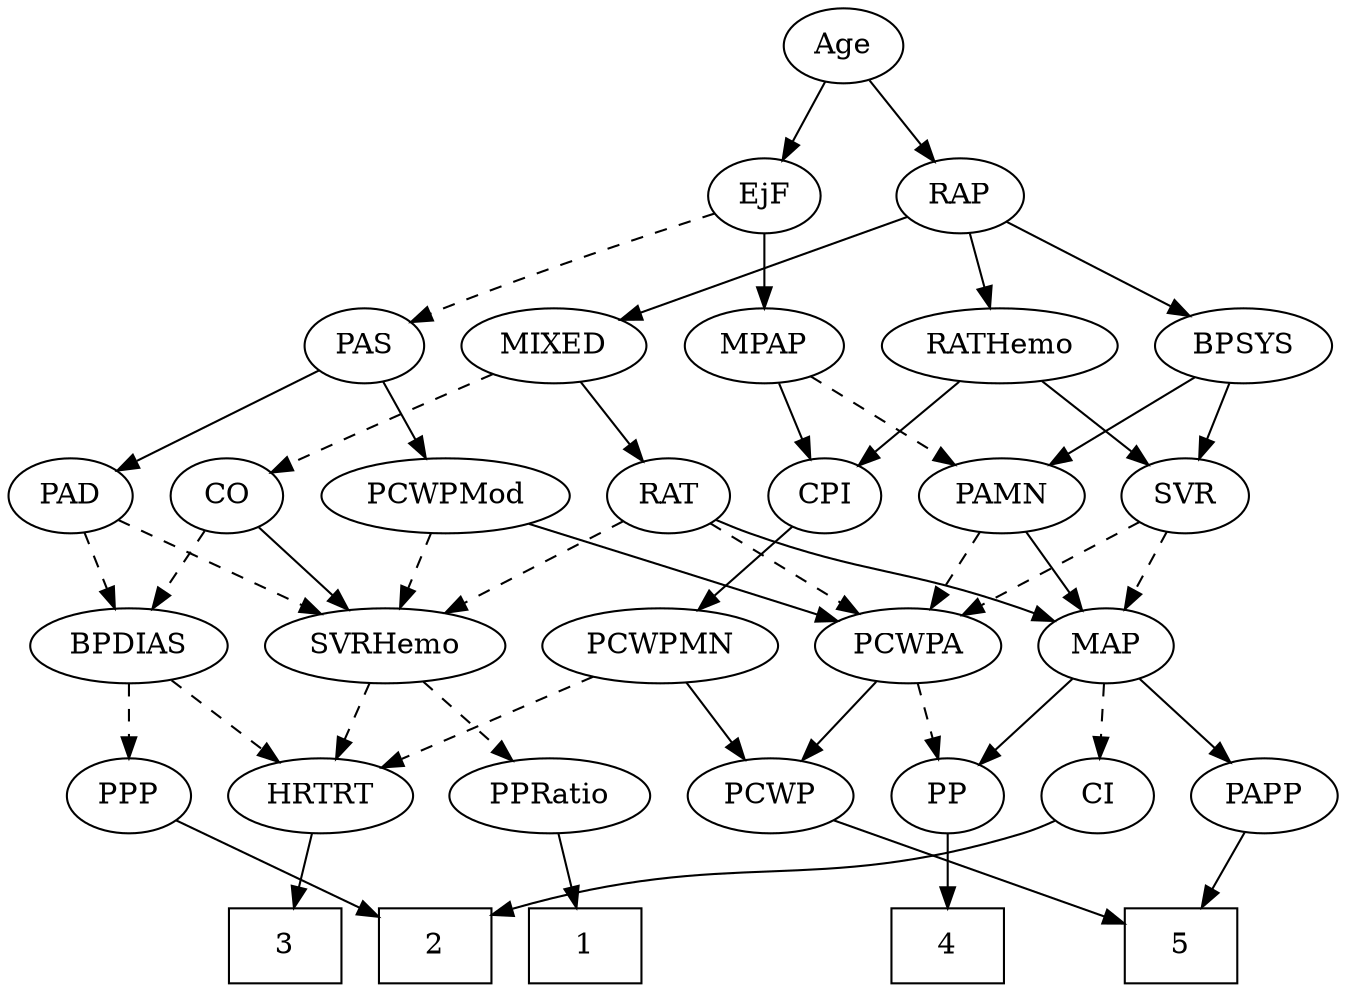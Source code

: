 strict digraph {
	graph [bb="0,0,594.44,468"];
	node [label="\N"];
	1	[height=0.5,
		pos="263.6,18",
		shape=box,
		width=0.75];
	2	[height=0.5,
		pos="191.6,18",
		shape=box,
		width=0.75];
	3	[height=0.5,
		pos="119.6,18",
		shape=box,
		width=0.75];
	4	[height=0.5,
		pos="413.6,18",
		shape=box,
		width=0.75];
	5	[height=0.5,
		pos="523.6,18",
		shape=box,
		width=0.75];
	Age	[height=0.5,
		pos="382.6,450",
		width=0.75];
	EjF	[height=0.5,
		pos="346.6,378",
		width=0.75];
	Age -> EjF	[pos="e,354.9,395.15 374.25,432.76 369.89,424.28 364.45,413.71 359.56,404.2",
		style=solid];
	RAP	[height=0.5,
		pos="433.6,378",
		width=0.77632];
	Age -> RAP	[pos="e,422.31,394.49 393.92,433.46 400.52,424.4 408.98,412.79 416.39,402.61",
		style=solid];
	MPAP	[height=0.5,
		pos="346.6,306",
		width=0.97491];
	EjF -> MPAP	[pos="e,346.6,324.1 346.6,359.7 346.6,351.98 346.6,342.71 346.6,334.11",
		style=solid];
	PAS	[height=0.5,
		pos="168.6,306",
		width=0.75];
	EjF -> PAS	[pos="e,189.78,317.37 323.24,368.96 294.91,359.05 245.81,341.39 204.6,324 202.78,323.23 200.93,322.43 199.06,321.6",
		style=dashed];
	MIXED	[height=0.5,
		pos="253.6,306",
		width=1.1193];
	RAP -> MIXED	[pos="e,283.11,318.48 410.07,367.85 380.28,356.26 328.53,336.14 292.75,322.23",
		style=solid];
	BPSYS	[height=0.5,
		pos="553.6,306",
		width=1.0471];
	RAP -> BPSYS	[pos="e,530.57,320.43 453.68,365.28 472.25,354.45 500.14,338.18 521.75,325.58",
		style=solid];
	RATHemo	[height=0.5,
		pos="448.6,306",
		width=1.3721];
	RAP -> RATHemo	[pos="e,444.9,324.28 437.23,360.05 438.9,352.26 440.92,342.82 442.79,334.08",
		style=solid];
	CO	[height=0.5,
		pos="102.6,234",
		width=0.75];
	MIXED -> CO	[pos="e,123.9,245.1 226.15,292.44 202.83,281.74 168.48,265.94 138.6,252 136.81,251.17 134.98,250.31 133.13,249.44",
		style=dashed];
	RAT	[height=0.5,
		pos="296.6,234",
		width=0.75827];
	MIXED -> RAT	[pos="e,286.78,250.99 263.79,288.41 269.06,279.83 275.59,269.19 281.44,259.67",
		style=solid];
	PAMN	[height=0.5,
		pos="449.6,234",
		width=1.011];
	MPAP -> PAMN	[pos="e,428.94,249.04 366.95,291.17 382.22,280.79 403.36,266.42 420.43,254.82",
		style=dashed];
	CPI	[height=0.5,
		pos="368.6,234",
		width=0.75];
	MPAP -> CPI	[pos="e,363.32,251.79 351.92,288.05 354.44,280.06 357.49,270.33 360.3,261.4",
		style=solid];
	BPSYS -> PAMN	[pos="e,470.26,248.91 532.55,290.83 517.09,280.42 495.87,266.15 478.77,254.64",
		style=solid];
	SVR	[height=0.5,
		pos="531.6,234",
		width=0.77632];
	BPSYS -> SVR	[pos="e,536.87,251.79 548.27,288.05 545.76,280.06 542.7,270.33 539.89,261.4",
		style=solid];
	PAD	[height=0.5,
		pos="28.597,234",
		width=0.79437];
	SVRHemo	[height=0.5,
		pos="168.6,162",
		width=1.3902];
	PAD -> SVRHemo	[pos="e,140.6,177 50.472,222.06 72.116,211.24 105.66,194.47 131.48,181.56",
		style=dashed];
	BPDIAS	[height=0.5,
		pos="58.597,162",
		width=1.1735];
	PAD -> BPDIAS	[pos="e,51.331,179.96 35.707,216.41 39.168,208.34 43.413,198.43 47.303,189.35",
		style=dashed];
	CO -> SVRHemo	[pos="e,153.24,179.29 116.59,218.15 125.16,209.07 136.31,197.24 146.09,186.87",
		style=solid];
	CO -> BPDIAS	[pos="e,69.156,179.8 92.613,217.12 87.31,208.68 80.663,198.1 74.655,188.55",
		style=dashed];
	PAS -> PAD	[pos="e,50.625,246.01 147.64,294.52 124.3,282.85 86.352,263.88 59.585,250.49",
		style=solid];
	PCWPMod	[height=0.5,
		pos="199.6,234",
		width=1.4443];
	PAS -> PCWPMod	[pos="e,192.09,251.96 175.94,288.41 179.52,280.34 183.91,270.43 187.93,261.35",
		style=solid];
	PCWPA	[height=0.5,
		pos="396.6,162",
		width=1.1555];
	PAMN -> PCWPA	[pos="e,409.19,179.63 437.3,216.76 430.78,208.14 422.62,197.36 415.32,187.73",
		style=dashed];
	MAP	[height=0.5,
		pos="486.6,162",
		width=0.84854];
	PAMN -> MAP	[pos="e,477.89,179.47 458.37,216.41 462.79,208.04 468.25,197.71 473.19,188.37",
		style=solid];
	RATHemo -> CPI	[pos="e,384.25,248.7 430.44,289.12 419.02,279.12 404.18,266.13 391.89,255.38",
		style=solid];
	RATHemo -> SVR	[pos="e,515.36,248.7 467.43,289.12 479.28,279.12 494.69,266.13 507.43,255.38",
		style=solid];
	PCWPMN	[height=0.5,
		pos="286.6,162",
		width=1.3902];
	CPI -> PCWPMN	[pos="e,305.05,178.76 352.4,219.17 341.11,209.54 325.81,196.47 312.8,185.37",
		style=solid];
	RAT -> PCWPA	[pos="e,375.6,177.7 314.94,220.16 329.54,209.94 350.25,195.44 367.16,183.61",
		style=dashed];
	RAT -> SVRHemo	[pos="e,195,177.44 276.32,221.91 256.9,211.29 227.2,195.05 203.9,182.31",
		style=dashed];
	RAT -> MAP	[pos="e,463.25,173.66 317.71,222.44 322.54,220.19 327.7,217.91 332.6,216 382.49,196.52 397.42,198.73 447.6,180 449.68,179.22 451.81,178.4 \
453.95,177.54",
		style=solid];
	SVR -> PCWPA	[pos="e,422.15,176.25 510.5,222.06 489.33,211.08 456.35,193.98 431.31,181",
		style=dashed];
	SVR -> MAP	[pos="e,497.08,179.31 521.39,217.12 515.83,208.47 508.82,197.58 502.56,187.83",
		style=dashed];
	PCWPMod -> PCWPA	[pos="e,365.57,174.02 234.82,220.49 268.81,208.41 320.23,190.14 355.94,177.45",
		style=solid];
	PCWPMod -> SVRHemo	[pos="e,176.25,180.28 192.09,216.05 188.57,208.09 184.28,198.41 180.34,189.51",
		style=dashed];
	PP	[height=0.5,
		pos="413.6,90",
		width=0.75];
	PCWPA -> PP	[pos="e,409.4,108.28 400.71,144.05 402.61,136.26 404.9,126.82 407.02,118.08",
		style=dashed];
	PCWP	[height=0.5,
		pos="333.6,90",
		width=0.97491];
	PCWPA -> PCWP	[pos="e,347.7,106.67 381.99,144.76 373.84,135.71 363.56,124.29 354.56,114.3",
		style=solid];
	PCWPMN -> PCWP	[pos="e,322.54,107.47 297.74,144.41 303.47,135.87 310.58,125.28 316.95,115.79",
		style=solid];
	HRTRT	[height=0.5,
		pos="143.6,90",
		width=1.1013];
	PCWPMN -> HRTRT	[pos="e,169.73,103.79 258,147 235.27,135.87 203.34,120.25 178.99,108.33",
		style=dashed];
	PPRatio	[height=0.5,
		pos="240.6,90",
		width=1.1013];
	SVRHemo -> PPRatio	[pos="e,224.48,106.67 185.3,144.76 194.79,135.53 206.83,123.83 217.24,113.7",
		style=dashed];
	SVRHemo -> HRTRT	[pos="e,149.77,108.28 162.55,144.05 159.73,136.18 156.32,126.62 153.17,117.79",
		style=dashed];
	PPP	[height=0.5,
		pos="58.597,90",
		width=0.75];
	BPDIAS -> PPP	[pos="e,58.597,108.1 58.597,143.7 58.597,135.98 58.597,126.71 58.597,118.11",
		style=dashed];
	BPDIAS -> HRTRT	[pos="e,125.37,106.01 77.462,145.46 89.177,135.82 104.41,123.28 117.3,112.66",
		style=dashed];
	MAP -> PP	[pos="e,428.56,105.35 471.12,146.15 460.91,136.37 447.39,123.4 436.02,112.5",
		style=solid];
	CI	[height=0.5,
		pos="485.6,90",
		width=0.75];
	MAP -> CI	[pos="e,485.84,108.1 486.35,143.7 486.24,135.98 486.11,126.71 485.98,118.11",
		style=dashed];
	PAPP	[height=0.5,
		pos="562.6,90",
		width=0.88464];
	MAP -> PAPP	[pos="e,546.61,105.73 502.34,146.5 512.97,136.71 527.19,123.61 539.14,112.6",
		style=solid];
	PP -> 4	[pos="e,413.6,36.104 413.6,71.697 413.6,63.983 413.6,54.712 413.6,46.112",
		style=solid];
	PPP -> 2	[pos="e,164.4,33.315 79.087,78.216 99.375,67.538 130.87,50.962 155.38,38.06",
		style=solid];
	PPRatio -> 1	[pos="e,257.92,36.275 246.17,72.055 248.75,64.176 251.89,54.617 254.79,45.794",
		style=solid];
	PCWP -> 5	[pos="e,496.36,28.7 361.03,78.303 366.51,76.193 372.23,74.011 377.6,72 414.69,58.103 457.29,42.704 486.86,32.102",
		style=solid];
	CI -> 2	[pos="e,218.8,32.811 465.05,78.091 460.1,75.801 454.75,73.598 449.6,72 357.21,43.323 325.13,64.187 228.65,35.813",
		style=solid];
	PAPP -> 5	[pos="e,533.32,36.447 553.36,72.411 548.83,64.285 543.27,54.307 538.19,45.184",
		style=solid];
	HRTRT -> 3	[pos="e,125.52,36.275 137.79,72.055 135.09,64.176 131.81,54.617 128.78,45.794",
		style=solid];
}
